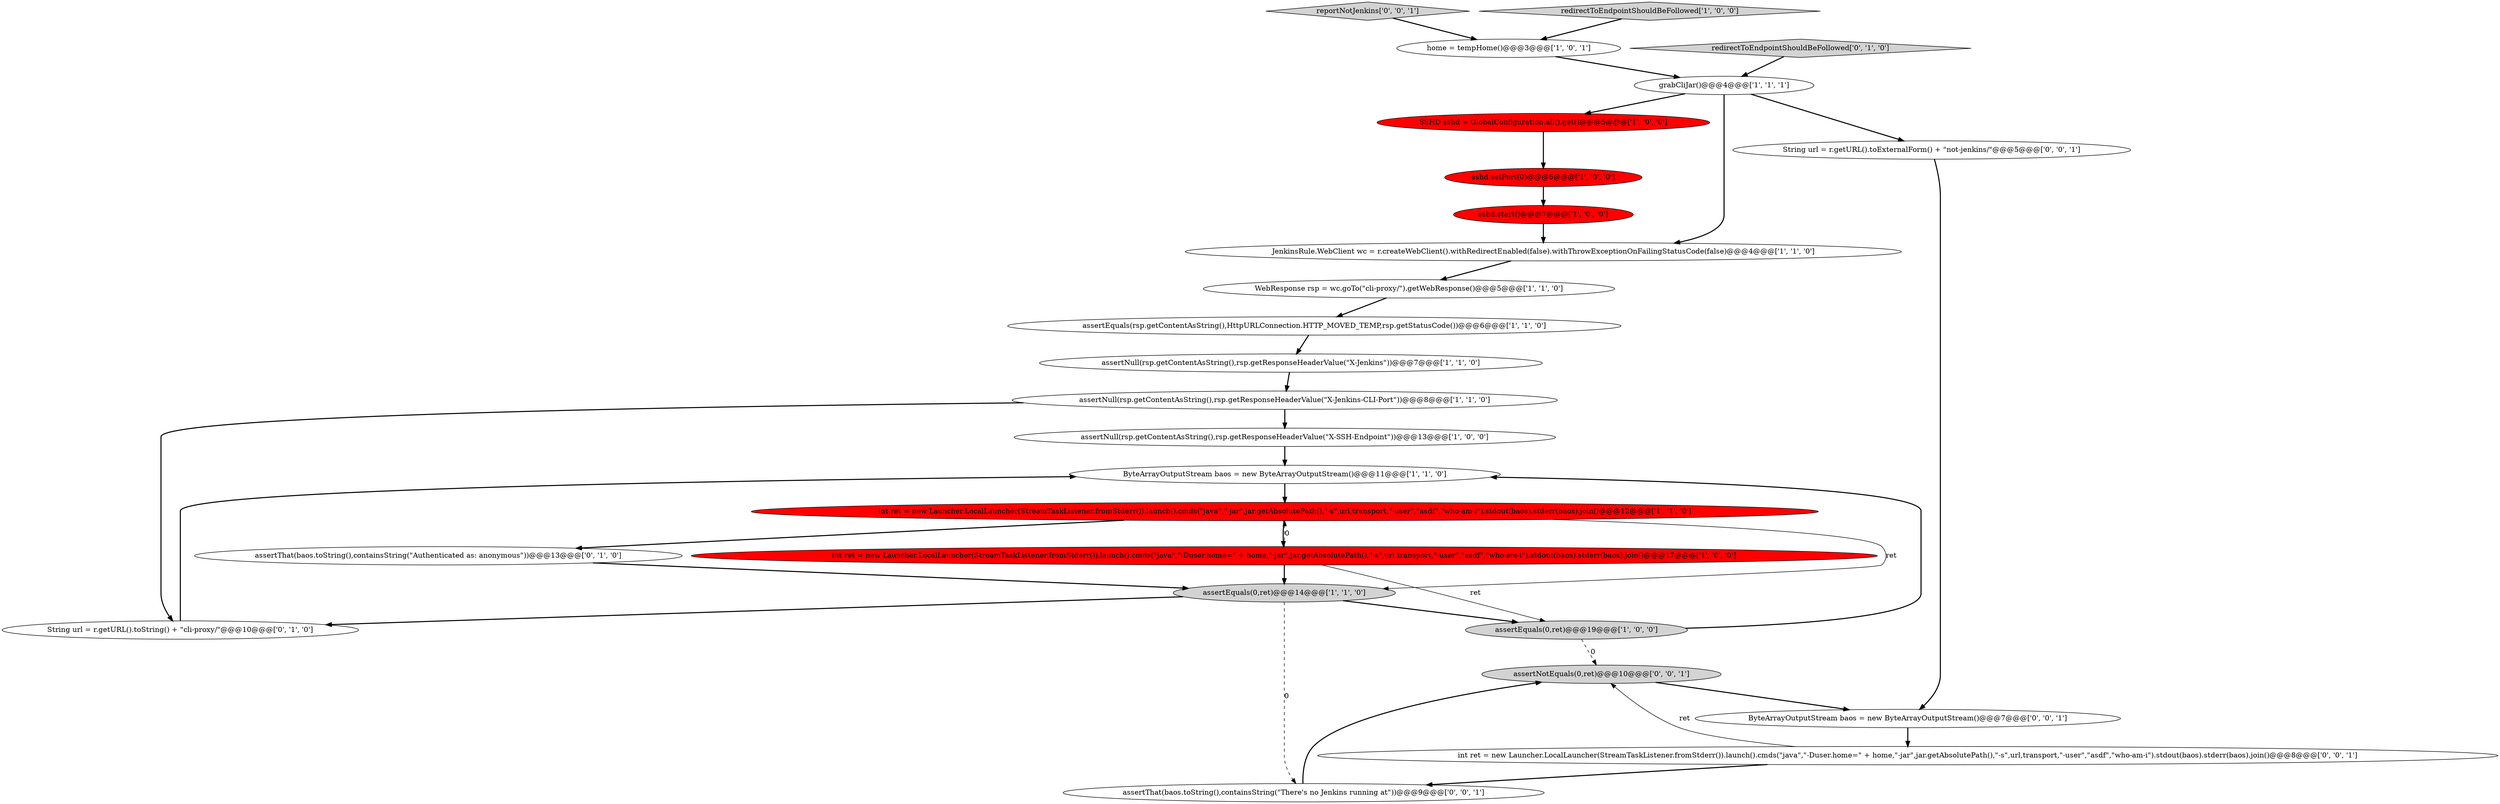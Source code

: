 digraph {
23 [style = filled, label = "reportNotJenkins['0', '0', '1']", fillcolor = lightgray, shape = diamond image = "AAA0AAABBB3BBB"];
21 [style = filled, label = "assertNotEquals(0,ret)@@@10@@@['0', '0', '1']", fillcolor = lightgray, shape = ellipse image = "AAA0AAABBB3BBB"];
17 [style = filled, label = "assertThat(baos.toString(),containsString(\"Authenticated as: anonymous\"))@@@13@@@['0', '1', '0']", fillcolor = white, shape = ellipse image = "AAA0AAABBB2BBB"];
19 [style = filled, label = "redirectToEndpointShouldBeFollowed['0', '1', '0']", fillcolor = lightgray, shape = diamond image = "AAA0AAABBB2BBB"];
16 [style = filled, label = "grabCliJar()@@@4@@@['1', '1', '1']", fillcolor = white, shape = ellipse image = "AAA0AAABBB1BBB"];
12 [style = filled, label = "SSHD sshd = GlobalConfiguration.all().get()@@@5@@@['1', '0', '0']", fillcolor = red, shape = ellipse image = "AAA1AAABBB1BBB"];
11 [style = filled, label = "assertEquals(0,ret)@@@14@@@['1', '1', '0']", fillcolor = lightgray, shape = ellipse image = "AAA0AAABBB1BBB"];
24 [style = filled, label = "String url = r.getURL().toExternalForm() + \"not-jenkins/\"@@@5@@@['0', '0', '1']", fillcolor = white, shape = ellipse image = "AAA0AAABBB3BBB"];
13 [style = filled, label = "redirectToEndpointShouldBeFollowed['1', '0', '0']", fillcolor = lightgray, shape = diamond image = "AAA0AAABBB1BBB"];
1 [style = filled, label = "sshd.start()@@@7@@@['1', '0', '0']", fillcolor = red, shape = ellipse image = "AAA1AAABBB1BBB"];
2 [style = filled, label = "assertEquals(0,ret)@@@19@@@['1', '0', '0']", fillcolor = lightgray, shape = ellipse image = "AAA0AAABBB1BBB"];
14 [style = filled, label = "WebResponse rsp = wc.goTo(\"cli-proxy/\").getWebResponse()@@@5@@@['1', '1', '0']", fillcolor = white, shape = ellipse image = "AAA0AAABBB1BBB"];
3 [style = filled, label = "int ret = new Launcher.LocalLauncher(StreamTaskListener.fromStderr()).launch().cmds(\"java\",\"-Duser.home=\" + home,\"-jar\",jar.getAbsolutePath(),\"-s\",url,transport,\"-user\",\"asdf\",\"who-am-i\").stdout(baos).stderr(baos).join()@@@17@@@['1', '0', '0']", fillcolor = red, shape = ellipse image = "AAA1AAABBB1BBB"];
5 [style = filled, label = "ByteArrayOutputStream baos = new ByteArrayOutputStream()@@@11@@@['1', '1', '0']", fillcolor = white, shape = ellipse image = "AAA0AAABBB1BBB"];
15 [style = filled, label = "sshd.setPort(0)@@@6@@@['1', '0', '0']", fillcolor = red, shape = ellipse image = "AAA1AAABBB1BBB"];
20 [style = filled, label = "ByteArrayOutputStream baos = new ByteArrayOutputStream()@@@7@@@['0', '0', '1']", fillcolor = white, shape = ellipse image = "AAA0AAABBB3BBB"];
7 [style = filled, label = "assertNull(rsp.getContentAsString(),rsp.getResponseHeaderValue(\"X-SSH-Endpoint\"))@@@13@@@['1', '0', '0']", fillcolor = white, shape = ellipse image = "AAA0AAABBB1BBB"];
9 [style = filled, label = "int ret = new Launcher.LocalLauncher(StreamTaskListener.fromStderr()).launch().cmds(\"java\",\"-jar\",jar.getAbsolutePath(),\"-s\",url,transport,\"-user\",\"asdf\",\"who-am-i\").stdout(baos).stderr(baos).join()@@@12@@@['1', '1', '0']", fillcolor = red, shape = ellipse image = "AAA1AAABBB1BBB"];
22 [style = filled, label = "int ret = new Launcher.LocalLauncher(StreamTaskListener.fromStderr()).launch().cmds(\"java\",\"-Duser.home=\" + home,\"-jar\",jar.getAbsolutePath(),\"-s\",url,transport,\"-user\",\"asdf\",\"who-am-i\").stdout(baos).stderr(baos).join()@@@8@@@['0', '0', '1']", fillcolor = white, shape = ellipse image = "AAA0AAABBB3BBB"];
8 [style = filled, label = "assertNull(rsp.getContentAsString(),rsp.getResponseHeaderValue(\"X-Jenkins\"))@@@7@@@['1', '1', '0']", fillcolor = white, shape = ellipse image = "AAA0AAABBB1BBB"];
4 [style = filled, label = "JenkinsRule.WebClient wc = r.createWebClient().withRedirectEnabled(false).withThrowExceptionOnFailingStatusCode(false)@@@4@@@['1', '1', '0']", fillcolor = white, shape = ellipse image = "AAA0AAABBB1BBB"];
6 [style = filled, label = "assertEquals(rsp.getContentAsString(),HttpURLConnection.HTTP_MOVED_TEMP,rsp.getStatusCode())@@@6@@@['1', '1', '0']", fillcolor = white, shape = ellipse image = "AAA0AAABBB1BBB"];
25 [style = filled, label = "assertThat(baos.toString(),containsString(\"There's no Jenkins running at\"))@@@9@@@['0', '0', '1']", fillcolor = white, shape = ellipse image = "AAA0AAABBB3BBB"];
18 [style = filled, label = "String url = r.getURL().toString() + \"cli-proxy/\"@@@10@@@['0', '1', '0']", fillcolor = white, shape = ellipse image = "AAA0AAABBB2BBB"];
0 [style = filled, label = "home = tempHome()@@@3@@@['1', '0', '1']", fillcolor = white, shape = ellipse image = "AAA0AAABBB1BBB"];
10 [style = filled, label = "assertNull(rsp.getContentAsString(),rsp.getResponseHeaderValue(\"X-Jenkins-CLI-Port\"))@@@8@@@['1', '1', '0']", fillcolor = white, shape = ellipse image = "AAA0AAABBB1BBB"];
10->18 [style = bold, label=""];
8->10 [style = bold, label=""];
0->16 [style = bold, label=""];
1->4 [style = bold, label=""];
4->14 [style = bold, label=""];
2->5 [style = bold, label=""];
22->25 [style = bold, label=""];
5->9 [style = bold, label=""];
16->24 [style = bold, label=""];
12->15 [style = bold, label=""];
3->11 [style = bold, label=""];
9->17 [style = bold, label=""];
23->0 [style = bold, label=""];
10->7 [style = bold, label=""];
17->11 [style = bold, label=""];
11->2 [style = bold, label=""];
11->18 [style = bold, label=""];
19->16 [style = bold, label=""];
20->22 [style = bold, label=""];
24->20 [style = bold, label=""];
7->5 [style = bold, label=""];
21->20 [style = bold, label=""];
3->9 [style = dashed, label="0"];
2->21 [style = dashed, label="0"];
18->5 [style = bold, label=""];
6->8 [style = bold, label=""];
9->11 [style = solid, label="ret"];
3->2 [style = solid, label="ret"];
11->25 [style = dashed, label="0"];
9->3 [style = bold, label=""];
22->21 [style = solid, label="ret"];
16->4 [style = bold, label=""];
16->12 [style = bold, label=""];
14->6 [style = bold, label=""];
25->21 [style = bold, label=""];
13->0 [style = bold, label=""];
15->1 [style = bold, label=""];
}
